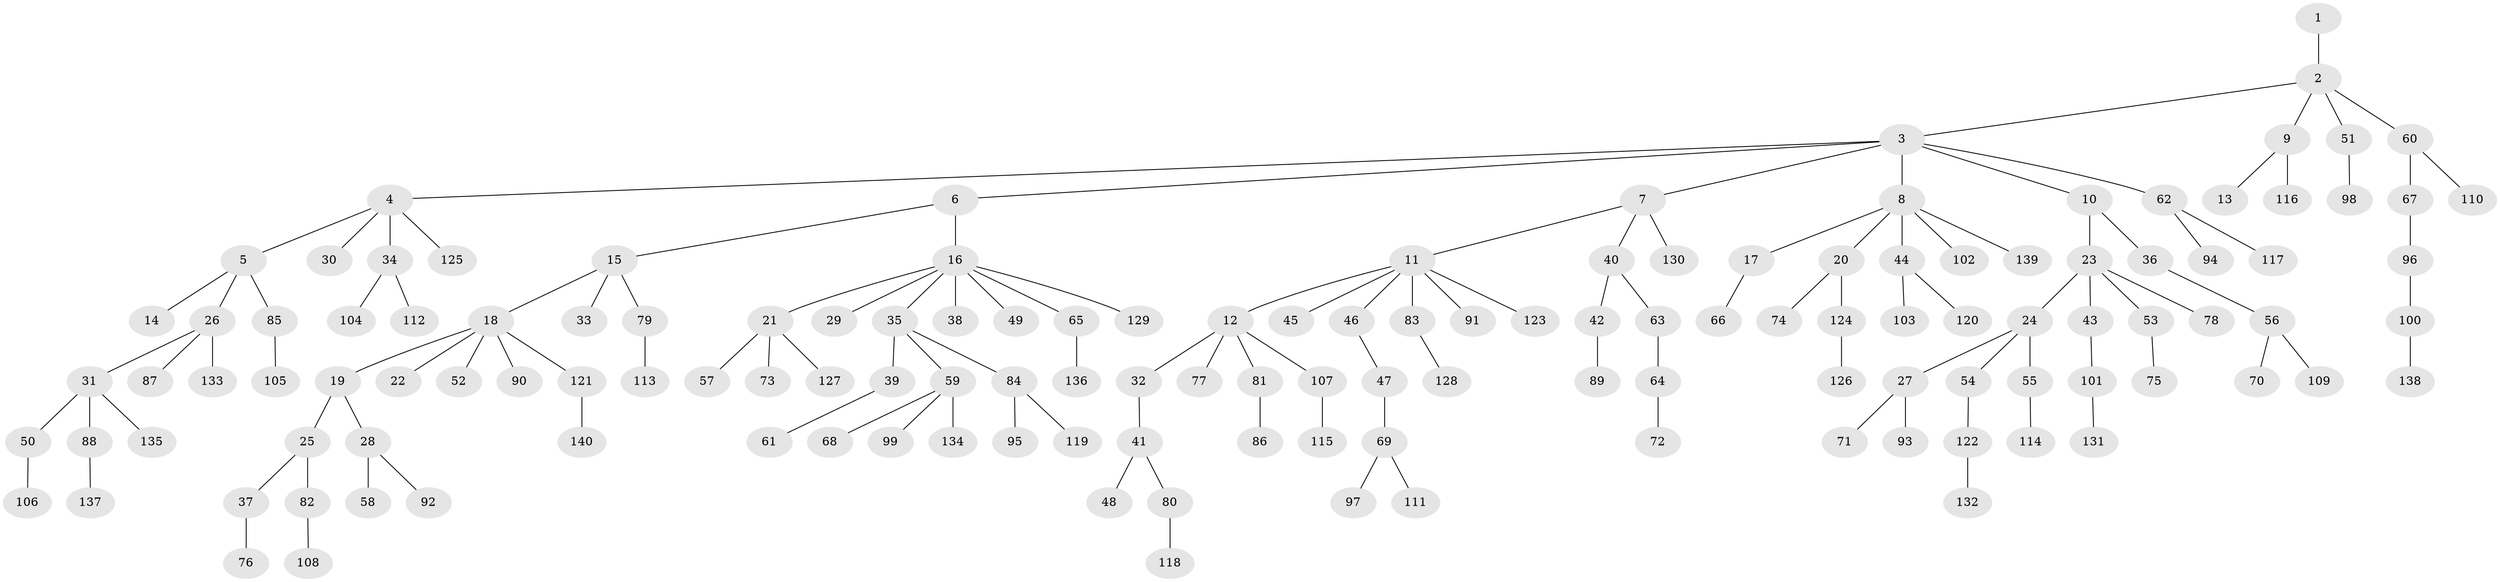 // coarse degree distribution, {4: 0.08235294117647059, 7: 0.023529411764705882, 3: 0.11764705882352941, 2: 0.2, 1: 0.5411764705882353, 5: 0.023529411764705882, 6: 0.011764705882352941}
// Generated by graph-tools (version 1.1) at 2025/37/03/04/25 23:37:21]
// undirected, 140 vertices, 139 edges
graph export_dot {
  node [color=gray90,style=filled];
  1;
  2;
  3;
  4;
  5;
  6;
  7;
  8;
  9;
  10;
  11;
  12;
  13;
  14;
  15;
  16;
  17;
  18;
  19;
  20;
  21;
  22;
  23;
  24;
  25;
  26;
  27;
  28;
  29;
  30;
  31;
  32;
  33;
  34;
  35;
  36;
  37;
  38;
  39;
  40;
  41;
  42;
  43;
  44;
  45;
  46;
  47;
  48;
  49;
  50;
  51;
  52;
  53;
  54;
  55;
  56;
  57;
  58;
  59;
  60;
  61;
  62;
  63;
  64;
  65;
  66;
  67;
  68;
  69;
  70;
  71;
  72;
  73;
  74;
  75;
  76;
  77;
  78;
  79;
  80;
  81;
  82;
  83;
  84;
  85;
  86;
  87;
  88;
  89;
  90;
  91;
  92;
  93;
  94;
  95;
  96;
  97;
  98;
  99;
  100;
  101;
  102;
  103;
  104;
  105;
  106;
  107;
  108;
  109;
  110;
  111;
  112;
  113;
  114;
  115;
  116;
  117;
  118;
  119;
  120;
  121;
  122;
  123;
  124;
  125;
  126;
  127;
  128;
  129;
  130;
  131;
  132;
  133;
  134;
  135;
  136;
  137;
  138;
  139;
  140;
  1 -- 2;
  2 -- 3;
  2 -- 9;
  2 -- 51;
  2 -- 60;
  3 -- 4;
  3 -- 6;
  3 -- 7;
  3 -- 8;
  3 -- 10;
  3 -- 62;
  4 -- 5;
  4 -- 30;
  4 -- 34;
  4 -- 125;
  5 -- 14;
  5 -- 26;
  5 -- 85;
  6 -- 15;
  6 -- 16;
  7 -- 11;
  7 -- 40;
  7 -- 130;
  8 -- 17;
  8 -- 20;
  8 -- 44;
  8 -- 102;
  8 -- 139;
  9 -- 13;
  9 -- 116;
  10 -- 23;
  10 -- 36;
  11 -- 12;
  11 -- 45;
  11 -- 46;
  11 -- 83;
  11 -- 91;
  11 -- 123;
  12 -- 32;
  12 -- 77;
  12 -- 81;
  12 -- 107;
  15 -- 18;
  15 -- 33;
  15 -- 79;
  16 -- 21;
  16 -- 29;
  16 -- 35;
  16 -- 38;
  16 -- 49;
  16 -- 65;
  16 -- 129;
  17 -- 66;
  18 -- 19;
  18 -- 22;
  18 -- 52;
  18 -- 90;
  18 -- 121;
  19 -- 25;
  19 -- 28;
  20 -- 74;
  20 -- 124;
  21 -- 57;
  21 -- 73;
  21 -- 127;
  23 -- 24;
  23 -- 43;
  23 -- 53;
  23 -- 78;
  24 -- 27;
  24 -- 54;
  24 -- 55;
  25 -- 37;
  25 -- 82;
  26 -- 31;
  26 -- 87;
  26 -- 133;
  27 -- 71;
  27 -- 93;
  28 -- 58;
  28 -- 92;
  31 -- 50;
  31 -- 88;
  31 -- 135;
  32 -- 41;
  34 -- 104;
  34 -- 112;
  35 -- 39;
  35 -- 59;
  35 -- 84;
  36 -- 56;
  37 -- 76;
  39 -- 61;
  40 -- 42;
  40 -- 63;
  41 -- 48;
  41 -- 80;
  42 -- 89;
  43 -- 101;
  44 -- 103;
  44 -- 120;
  46 -- 47;
  47 -- 69;
  50 -- 106;
  51 -- 98;
  53 -- 75;
  54 -- 122;
  55 -- 114;
  56 -- 70;
  56 -- 109;
  59 -- 68;
  59 -- 99;
  59 -- 134;
  60 -- 67;
  60 -- 110;
  62 -- 94;
  62 -- 117;
  63 -- 64;
  64 -- 72;
  65 -- 136;
  67 -- 96;
  69 -- 97;
  69 -- 111;
  79 -- 113;
  80 -- 118;
  81 -- 86;
  82 -- 108;
  83 -- 128;
  84 -- 95;
  84 -- 119;
  85 -- 105;
  88 -- 137;
  96 -- 100;
  100 -- 138;
  101 -- 131;
  107 -- 115;
  121 -- 140;
  122 -- 132;
  124 -- 126;
}
